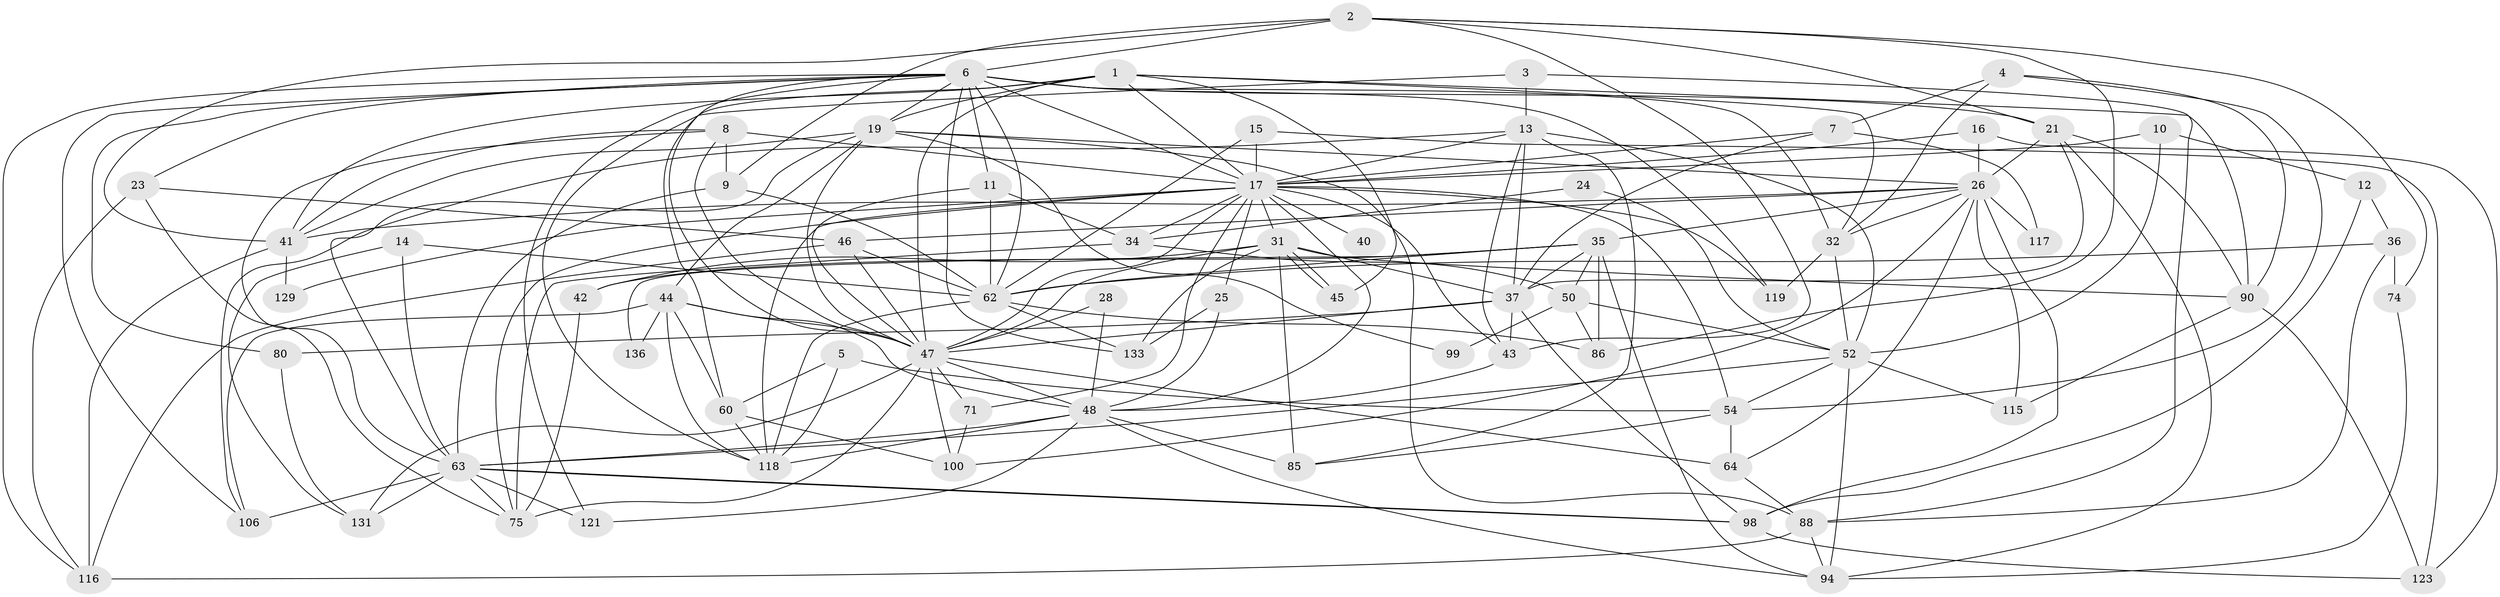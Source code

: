 // original degree distribution, {6: 0.09929078014184398, 5: 0.1773049645390071, 2: 0.14893617021276595, 4: 0.2695035460992908, 3: 0.2553191489361702, 7: 0.028368794326241134, 9: 0.0070921985815602835, 8: 0.014184397163120567}
// Generated by graph-tools (version 1.1) at 2025/15/03/09/25 04:15:14]
// undirected, 70 vertices, 193 edges
graph export_dot {
graph [start="1"]
  node [color=gray90,style=filled];
  1 [super="+29+91"];
  2 [super="+20"];
  3 [super="+61"];
  4;
  5;
  6 [super="+137+33+140+82"];
  7;
  8;
  9;
  10;
  11 [super="+111"];
  12;
  13 [super="+120+141+30"];
  14;
  15;
  16;
  17 [super="+73+66+18"];
  19 [super="+110+76"];
  21 [super="+53"];
  23 [super="+39"];
  24;
  25;
  26 [super="+101+27"];
  28;
  31 [super="+70+38"];
  32 [super="+78"];
  34;
  35 [super="+49"];
  36 [super="+67"];
  37 [super="+96"];
  40;
  41 [super="+72"];
  42;
  43;
  44 [super="+56"];
  45;
  46 [super="+97"];
  47 [super="+55+87+57"];
  48 [super="+51+77"];
  50 [super="+104"];
  52 [super="+84+59"];
  54 [super="+58"];
  60 [super="+112"];
  62 [super="+68"];
  63 [super="+139+81"];
  64 [super="+79"];
  71;
  74;
  75 [super="+132"];
  80;
  85;
  86;
  88;
  90 [super="+92"];
  94;
  98 [super="+108"];
  99;
  100;
  106;
  115;
  116 [super="+126"];
  117;
  118;
  119;
  121;
  123;
  129;
  131;
  133;
  136;
  1 -- 41;
  1 -- 45;
  1 -- 32;
  1 -- 90;
  1 -- 47 [weight=2];
  1 -- 17 [weight=2];
  1 -- 19;
  1 -- 60;
  2 -- 41;
  2 -- 9;
  2 -- 86;
  2 -- 6 [weight=2];
  2 -- 21;
  2 -- 74;
  2 -- 43;
  3 -- 88;
  3 -- 118;
  3 -- 13;
  4 -- 7;
  4 -- 90;
  4 -- 32;
  4 -- 54;
  5 -- 118;
  5 -- 60;
  5 -- 54;
  6 -- 11;
  6 -- 17;
  6 -- 119;
  6 -- 47 [weight=2];
  6 -- 80;
  6 -- 133;
  6 -- 121;
  6 -- 32 [weight=2];
  6 -- 116;
  6 -- 21;
  6 -- 106;
  6 -- 23;
  6 -- 19;
  6 -- 62;
  7 -- 117;
  7 -- 37;
  7 -- 17;
  8 -- 9;
  8 -- 63;
  8 -- 17;
  8 -- 47;
  8 -- 41;
  9 -- 63;
  9 -- 62;
  10 -- 12;
  10 -- 17;
  10 -- 52;
  11 -- 47;
  11 -- 34;
  11 -- 62;
  12 -- 36;
  12 -- 98;
  13 -- 106;
  13 -- 52 [weight=2];
  13 -- 85;
  13 -- 43;
  13 -- 17;
  13 -- 37;
  14 -- 131;
  14 -- 62;
  14 -- 63;
  15 -- 123;
  15 -- 62;
  15 -- 17;
  16 -- 123;
  16 -- 26;
  16 -- 17;
  17 -- 40 [weight=2];
  17 -- 48;
  17 -- 25;
  17 -- 75;
  17 -- 54;
  17 -- 129;
  17 -- 34;
  17 -- 71;
  17 -- 43;
  17 -- 47;
  17 -- 118;
  17 -- 119;
  17 -- 31;
  19 -- 44;
  19 -- 99;
  19 -- 88;
  19 -- 63;
  19 -- 47;
  19 -- 26;
  19 -- 41;
  21 -- 37;
  21 -- 94;
  21 -- 90;
  21 -- 26;
  23 -- 75;
  23 -- 116;
  23 -- 46;
  24 -- 34;
  24 -- 52;
  25 -- 48;
  25 -- 133;
  26 -- 41;
  26 -- 115 [weight=2];
  26 -- 32 [weight=2];
  26 -- 35;
  26 -- 117;
  26 -- 64;
  26 -- 98 [weight=2];
  26 -- 100;
  26 -- 46;
  28 -- 48;
  28 -- 47;
  31 -- 45;
  31 -- 45;
  31 -- 85 [weight=2];
  31 -- 37;
  31 -- 133;
  31 -- 90;
  31 -- 42;
  31 -- 47;
  32 -- 119;
  32 -- 52;
  34 -- 50;
  34 -- 75;
  35 -- 86;
  35 -- 136;
  35 -- 50;
  35 -- 37;
  35 -- 42;
  35 -- 94;
  35 -- 62;
  36 -- 88;
  36 -- 74;
  36 -- 62;
  37 -- 43;
  37 -- 80;
  37 -- 98;
  37 -- 47;
  41 -- 129;
  41 -- 116;
  42 -- 75;
  43 -- 48;
  44 -- 47;
  44 -- 106;
  44 -- 48;
  44 -- 118;
  44 -- 136;
  44 -- 60;
  46 -- 116;
  46 -- 47 [weight=2];
  46 -- 62;
  47 -- 64 [weight=2];
  47 -- 100;
  47 -- 71;
  47 -- 75;
  47 -- 48;
  47 -- 131;
  48 -- 121;
  48 -- 63;
  48 -- 118;
  48 -- 94;
  48 -- 85;
  50 -- 99;
  50 -- 86;
  50 -- 52;
  52 -- 94;
  52 -- 115;
  52 -- 63;
  52 -- 54;
  54 -- 85;
  54 -- 64;
  60 -- 118;
  60 -- 100;
  62 -- 86 [weight=2];
  62 -- 133;
  62 -- 118;
  63 -- 98;
  63 -- 98;
  63 -- 131;
  63 -- 106;
  63 -- 75;
  63 -- 121;
  64 -- 88;
  71 -- 100;
  74 -- 94;
  80 -- 131;
  88 -- 94;
  88 -- 116;
  90 -- 123;
  90 -- 115;
  98 -- 123;
}
